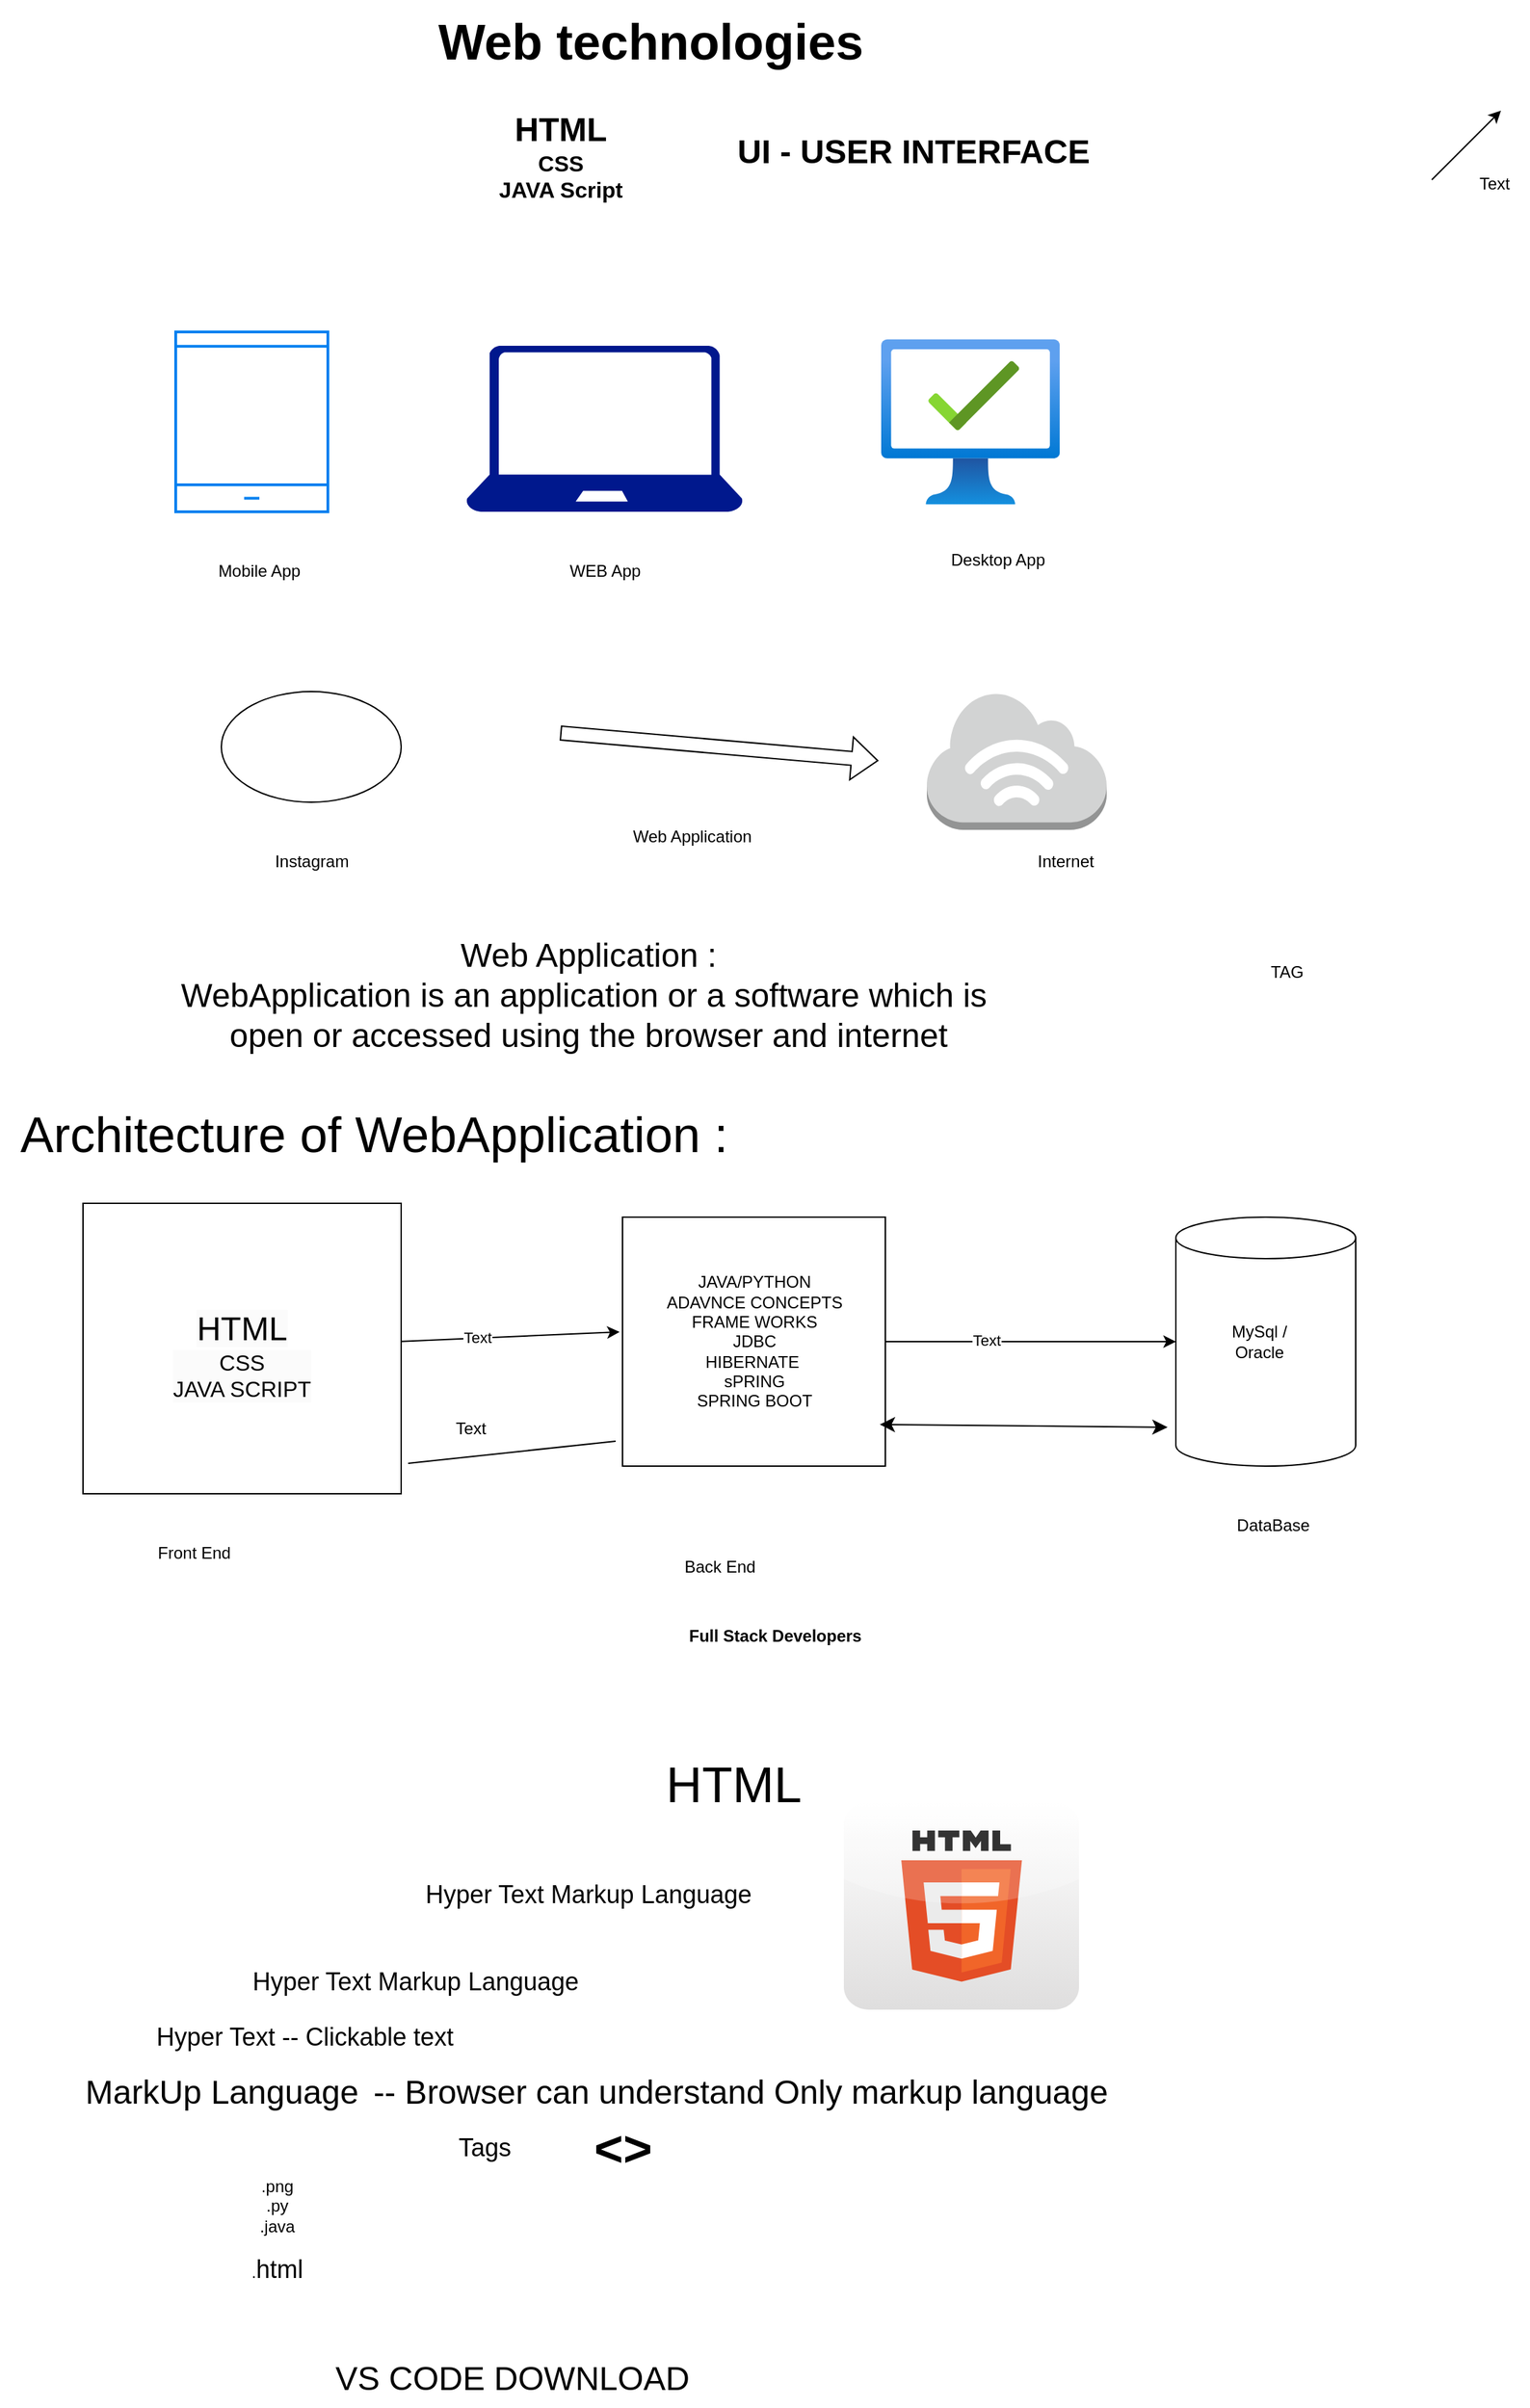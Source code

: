 <mxfile version="24.2.3" type="github">
  <diagram name="Page-1" id="SrT2Zn0eofPmMI7MjxIW">
    <mxGraphModel dx="1970" dy="468" grid="1" gridSize="10" guides="1" tooltips="1" connect="1" arrows="1" fold="1" page="1" pageScale="1" pageWidth="850" pageHeight="1100" math="0" shadow="0">
      <root>
        <mxCell id="0" />
        <mxCell id="1" parent="0" />
        <mxCell id="oNr2DgZ31ov-UDOAnurZ-1" value="&lt;b&gt;&lt;font style=&quot;font-size: 36px;&quot;&gt;&lt;font style=&quot;&quot;&gt;Web&lt;/font&gt; technologies&lt;/font&gt;&lt;/b&gt;" style="text;html=1;align=center;verticalAlign=middle;resizable=0;points=[];autosize=1;strokeColor=none;fillColor=none;fontStyle=0" vertex="1" parent="1">
          <mxGeometry x="-445" y="30" width="330" height="60" as="geometry" />
        </mxCell>
        <mxCell id="oNr2DgZ31ov-UDOAnurZ-2" value="&lt;b&gt;&lt;font style=&quot;font-size: 24px;&quot;&gt;HTML&lt;/font&gt;&lt;/b&gt;&lt;div&gt;&lt;b&gt;&lt;font size=&quot;3&quot;&gt;CSS&lt;/font&gt;&lt;/b&gt;&lt;/div&gt;&lt;div&gt;&lt;b&gt;&lt;font size=&quot;3&quot;&gt;JAVA Script&lt;/font&gt;&lt;/b&gt;&lt;/div&gt;&lt;div&gt;&lt;br&gt;&lt;/div&gt;" style="text;html=1;align=center;verticalAlign=middle;resizable=0;points=[];autosize=1;strokeColor=none;fillColor=none;fontStyle=0" vertex="1" parent="1">
          <mxGeometry x="-400" y="100" width="110" height="100" as="geometry" />
        </mxCell>
        <mxCell id="oNr2DgZ31ov-UDOAnurZ-3" value="&lt;b&gt;&lt;font style=&quot;font-size: 24px;&quot;&gt;UI - USER INTERFACE&lt;/font&gt;&lt;/b&gt;" style="text;html=1;align=center;verticalAlign=middle;resizable=0;points=[];autosize=1;strokeColor=none;fillColor=none;fontStyle=0" vertex="1" parent="1">
          <mxGeometry x="-230" y="120" width="280" height="40" as="geometry" />
        </mxCell>
        <mxCell id="oNr2DgZ31ov-UDOAnurZ-6" value="" style="endArrow=classic;html=1;rounded=0;fontStyle=0" edge="1" parent="1">
          <mxGeometry width="50" height="50" relative="1" as="geometry">
            <mxPoint x="285" y="160" as="sourcePoint" />
            <mxPoint x="335" y="110" as="targetPoint" />
          </mxGeometry>
        </mxCell>
        <mxCell id="oNr2DgZ31ov-UDOAnurZ-8" value="" style="sketch=0;aspect=fixed;pointerEvents=1;shadow=0;dashed=0;html=1;strokeColor=none;labelPosition=center;verticalLabelPosition=bottom;verticalAlign=top;align=center;fillColor=#00188D;shape=mxgraph.azure.laptop;fontStyle=0" vertex="1" parent="1">
          <mxGeometry x="-413" y="280" width="200" height="120" as="geometry" />
        </mxCell>
        <mxCell id="oNr2DgZ31ov-UDOAnurZ-9" value="" style="image;aspect=fixed;html=1;points=[];align=center;fontSize=12;image=img/lib/azure2/management_governance/Managed_Desktop.svg;fontStyle=0" vertex="1" parent="1">
          <mxGeometry x="-113.0" y="275" width="129.11" height="120" as="geometry" />
        </mxCell>
        <mxCell id="oNr2DgZ31ov-UDOAnurZ-10" value="" style="html=1;verticalLabelPosition=bottom;align=center;labelBackgroundColor=#ffffff;verticalAlign=top;strokeWidth=2;strokeColor=#0080F0;shadow=0;dashed=0;shape=mxgraph.ios7.icons.smartphone;fontStyle=0" vertex="1" parent="1">
          <mxGeometry x="-623" y="270" width="110" height="130" as="geometry" />
        </mxCell>
        <mxCell id="oNr2DgZ31ov-UDOAnurZ-11" value="Mobile App" style="text;html=1;align=center;verticalAlign=middle;resizable=0;points=[];autosize=1;strokeColor=none;fillColor=none;fontStyle=0" vertex="1" parent="1">
          <mxGeometry x="-603" y="428" width="80" height="30" as="geometry" />
        </mxCell>
        <mxCell id="oNr2DgZ31ov-UDOAnurZ-12" value="WEB App" style="text;html=1;align=center;verticalAlign=middle;resizable=0;points=[];autosize=1;strokeColor=none;fillColor=none;fontStyle=0" vertex="1" parent="1">
          <mxGeometry x="-348" y="428" width="70" height="30" as="geometry" />
        </mxCell>
        <mxCell id="oNr2DgZ31ov-UDOAnurZ-13" value="Desktop App" style="text;html=1;align=center;verticalAlign=middle;resizable=0;points=[];autosize=1;strokeColor=none;fillColor=none;fontStyle=0" vertex="1" parent="1">
          <mxGeometry x="-73.89" y="420" width="90" height="30" as="geometry" />
        </mxCell>
        <mxCell id="oNr2DgZ31ov-UDOAnurZ-15" value="" style="ellipse;whiteSpace=wrap;html=1;fontStyle=0" vertex="1" parent="1">
          <mxGeometry x="-590" y="530" width="130" height="80" as="geometry" />
        </mxCell>
        <mxCell id="oNr2DgZ31ov-UDOAnurZ-17" value="Instagram" style="text;html=1;align=center;verticalAlign=middle;resizable=0;points=[];autosize=1;strokeColor=none;fillColor=none;fontStyle=0" vertex="1" parent="1">
          <mxGeometry x="-565" y="638" width="80" height="30" as="geometry" />
        </mxCell>
        <mxCell id="oNr2DgZ31ov-UDOAnurZ-18" value="" style="outlineConnect=0;dashed=0;verticalLabelPosition=bottom;verticalAlign=top;align=center;html=1;shape=mxgraph.aws3.internet_3;fillColor=#D2D3D3;gradientColor=none;fontStyle=0" vertex="1" parent="1">
          <mxGeometry x="-80" y="530" width="130" height="100" as="geometry" />
        </mxCell>
        <mxCell id="oNr2DgZ31ov-UDOAnurZ-19" value="" style="shape=flexArrow;endArrow=classic;html=1;rounded=0;fontStyle=0" edge="1" parent="1">
          <mxGeometry width="50" height="50" relative="1" as="geometry">
            <mxPoint x="-345" y="560" as="sourcePoint" />
            <mxPoint x="-115" y="580" as="targetPoint" />
          </mxGeometry>
        </mxCell>
        <mxCell id="oNr2DgZ31ov-UDOAnurZ-20" value="Internet" style="text;html=1;align=center;verticalAlign=middle;resizable=0;points=[];autosize=1;strokeColor=none;fillColor=none;fontStyle=0" vertex="1" parent="1">
          <mxGeometry x="-10" y="638" width="60" height="30" as="geometry" />
        </mxCell>
        <mxCell id="oNr2DgZ31ov-UDOAnurZ-22" value="Web Application" style="text;html=1;align=center;verticalAlign=middle;resizable=0;points=[];autosize=1;strokeColor=none;fillColor=none;fontStyle=0" vertex="1" parent="1">
          <mxGeometry x="-305" y="620" width="110" height="30" as="geometry" />
        </mxCell>
        <mxCell id="oNr2DgZ31ov-UDOAnurZ-23" value="&lt;font style=&quot;font-size: 24px;&quot;&gt;Web Application :&lt;/font&gt;&lt;div&gt;&lt;font style=&quot;font-size: 24px;&quot;&gt;WebApplication is an application or a software which is&amp;nbsp;&lt;/font&gt;&lt;div&gt;&lt;font style=&quot;font-size: 24px;&quot;&gt;open or accessed using the browser and internet&lt;/font&gt;&lt;/div&gt;&lt;/div&gt;" style="text;html=1;align=center;verticalAlign=middle;resizable=0;points=[];autosize=1;strokeColor=none;fillColor=none;fontStyle=0" vertex="1" parent="1">
          <mxGeometry x="-630" y="700" width="610" height="100" as="geometry" />
        </mxCell>
        <mxCell id="oNr2DgZ31ov-UDOAnurZ-26" value="&lt;font style=&quot;font-size: 36px;&quot;&gt;Architecture of WebApplication :&lt;/font&gt;" style="text;html=1;align=center;verticalAlign=middle;resizable=0;points=[];autosize=1;strokeColor=none;fillColor=none;fontStyle=0" vertex="1" parent="1">
          <mxGeometry x="-750" y="820" width="540" height="60" as="geometry" />
        </mxCell>
        <mxCell id="oNr2DgZ31ov-UDOAnurZ-28" value="&lt;font style=&quot;font-size: 24px;&quot;&gt;&lt;br&gt;&lt;span style=&quot;color: rgb(0, 0, 0); font-family: Helvetica; font-variant-ligatures: normal; font-variant-caps: normal; font-weight: 400; letter-spacing: normal; orphans: 2; text-align: center; text-indent: 0px; text-transform: none; widows: 2; word-spacing: 0px; -webkit-text-stroke-width: 0px; white-space: nowrap; background-color: rgb(251, 251, 251); text-decoration-thickness: initial; text-decoration-style: initial; text-decoration-color: initial; float: none; display: inline !important;&quot;&gt;HTML&lt;/span&gt;&lt;/font&gt;&lt;div style=&quot;forced-color-adjust: none; color: rgb(0, 0, 0); font-family: Helvetica; font-variant-ligatures: normal; font-variant-caps: normal; font-weight: 400; letter-spacing: normal; orphans: 2; text-align: center; text-indent: 0px; text-transform: none; widows: 2; word-spacing: 0px; -webkit-text-stroke-width: 0px; white-space: nowrap; background-color: rgb(251, 251, 251); text-decoration-thickness: initial; text-decoration-style: initial; text-decoration-color: initial;&quot;&gt;&lt;font size=&quot;3&quot;&gt;CSS&lt;/font&gt;&lt;/div&gt;&lt;div style=&quot;forced-color-adjust: none; color: rgb(0, 0, 0); font-family: Helvetica; font-variant-ligatures: normal; font-variant-caps: normal; font-weight: 400; letter-spacing: normal; orphans: 2; text-align: center; text-indent: 0px; text-transform: none; widows: 2; word-spacing: 0px; -webkit-text-stroke-width: 0px; white-space: nowrap; background-color: rgb(251, 251, 251); text-decoration-thickness: initial; text-decoration-style: initial; text-decoration-color: initial;&quot;&gt;&lt;font size=&quot;3&quot;&gt;JAVA SCRIPT&lt;/font&gt;&lt;/div&gt;&lt;font size=&quot;3&quot;&gt;&lt;br&gt;&lt;/font&gt;" style="rounded=0;whiteSpace=wrap;html=1;fontStyle=0" vertex="1" parent="1">
          <mxGeometry x="-690" y="900" width="230" height="210" as="geometry" />
        </mxCell>
        <mxCell id="oNr2DgZ31ov-UDOAnurZ-29" value="" style="whiteSpace=wrap;html=1;fontStyle=0" vertex="1" parent="1">
          <mxGeometry x="-300" y="910" width="190" height="180" as="geometry" />
        </mxCell>
        <mxCell id="oNr2DgZ31ov-UDOAnurZ-30" value="" style="shape=cylinder3;whiteSpace=wrap;html=1;boundedLbl=1;backgroundOutline=1;size=15;fontStyle=0" vertex="1" parent="1">
          <mxGeometry x="100" y="910" width="130" height="180" as="geometry" />
        </mxCell>
        <mxCell id="oNr2DgZ31ov-UDOAnurZ-31" value="Front End" style="text;html=1;align=center;verticalAlign=middle;resizable=0;points=[];autosize=1;strokeColor=none;fillColor=none;fontStyle=0" vertex="1" parent="1">
          <mxGeometry x="-650" y="1138" width="80" height="30" as="geometry" />
        </mxCell>
        <mxCell id="oNr2DgZ31ov-UDOAnurZ-32" value="Back End" style="text;html=1;align=center;verticalAlign=middle;resizable=0;points=[];autosize=1;strokeColor=none;fillColor=none;fontStyle=0" vertex="1" parent="1">
          <mxGeometry x="-265" y="1148" width="70" height="30" as="geometry" />
        </mxCell>
        <mxCell id="oNr2DgZ31ov-UDOAnurZ-33" value="DataBase" style="text;html=1;align=center;verticalAlign=middle;resizable=0;points=[];autosize=1;strokeColor=none;fillColor=none;fontStyle=0" vertex="1" parent="1">
          <mxGeometry x="130" y="1118" width="80" height="30" as="geometry" />
        </mxCell>
        <mxCell id="oNr2DgZ31ov-UDOAnurZ-35" value="JAVA/PYTHON&lt;div&gt;ADAVNCE CONCEPTS&lt;/div&gt;&lt;div&gt;FRAME WORKS&lt;/div&gt;&lt;div&gt;JDBC&lt;/div&gt;&lt;div&gt;HIBERNATE&amp;nbsp;&lt;/div&gt;&lt;div&gt;sPRING&lt;/div&gt;&lt;div&gt;SPRING BOOT&lt;/div&gt;" style="text;html=1;align=center;verticalAlign=middle;resizable=0;points=[];autosize=1;strokeColor=none;fillColor=none;fontStyle=0" vertex="1" parent="1">
          <mxGeometry x="-280" y="945" width="150" height="110" as="geometry" />
        </mxCell>
        <mxCell id="oNr2DgZ31ov-UDOAnurZ-36" value="MySql /&lt;div&gt;Oracle&lt;/div&gt;" style="text;html=1;align=center;verticalAlign=middle;resizable=0;points=[];autosize=1;strokeColor=none;fillColor=none;fontStyle=0" vertex="1" parent="1">
          <mxGeometry x="130" y="980" width="60" height="40" as="geometry" />
        </mxCell>
        <mxCell id="oNr2DgZ31ov-UDOAnurZ-37" value="" style="endArrow=classic;html=1;rounded=0;entryX=-0.011;entryY=0.461;entryDx=0;entryDy=0;entryPerimeter=0;fontStyle=0" edge="1" parent="1" source="oNr2DgZ31ov-UDOAnurZ-28" target="oNr2DgZ31ov-UDOAnurZ-29">
          <mxGeometry width="50" height="50" relative="1" as="geometry">
            <mxPoint x="-250" y="1120" as="sourcePoint" />
            <mxPoint x="-200" y="1070" as="targetPoint" />
          </mxGeometry>
        </mxCell>
        <mxCell id="oNr2DgZ31ov-UDOAnurZ-38" value="Text" style="edgeLabel;html=1;align=center;verticalAlign=middle;resizable=0;points=[];fontStyle=0" vertex="1" connectable="0" parent="oNr2DgZ31ov-UDOAnurZ-37">
          <mxGeometry x="-0.303" y="1" relative="1" as="geometry">
            <mxPoint as="offset" />
          </mxGeometry>
        </mxCell>
        <mxCell id="oNr2DgZ31ov-UDOAnurZ-39" value="" style="endArrow=classic;html=1;rounded=0;entryX=0;entryY=0.5;entryDx=0;entryDy=0;entryPerimeter=0;exitX=1;exitY=0.5;exitDx=0;exitDy=0;fontStyle=0" edge="1" parent="1" source="oNr2DgZ31ov-UDOAnurZ-29" target="oNr2DgZ31ov-UDOAnurZ-30">
          <mxGeometry width="50" height="50" relative="1" as="geometry">
            <mxPoint x="-90" y="1010" as="sourcePoint" />
            <mxPoint x="68" y="1003" as="targetPoint" />
          </mxGeometry>
        </mxCell>
        <mxCell id="oNr2DgZ31ov-UDOAnurZ-40" value="Text" style="edgeLabel;html=1;align=center;verticalAlign=middle;resizable=0;points=[];fontStyle=0" vertex="1" connectable="0" parent="oNr2DgZ31ov-UDOAnurZ-39">
          <mxGeometry x="-0.303" y="1" relative="1" as="geometry">
            <mxPoint as="offset" />
          </mxGeometry>
        </mxCell>
        <mxCell id="oNr2DgZ31ov-UDOAnurZ-41" value="Text" style="text;html=1;align=center;verticalAlign=middle;resizable=0;points=[];autosize=1;strokeColor=none;fillColor=none;fontStyle=0" vertex="1" parent="1">
          <mxGeometry x="-435" y="1048" width="50" height="30" as="geometry" />
        </mxCell>
        <mxCell id="oNr2DgZ31ov-UDOAnurZ-42" value="" style="endArrow=none;html=1;rounded=0;exitX=1.022;exitY=0.895;exitDx=0;exitDy=0;exitPerimeter=0;entryX=-0.026;entryY=0.9;entryDx=0;entryDy=0;entryPerimeter=0;fontStyle=0" edge="1" parent="1" source="oNr2DgZ31ov-UDOAnurZ-28" target="oNr2DgZ31ov-UDOAnurZ-29">
          <mxGeometry width="50" height="50" relative="1" as="geometry">
            <mxPoint x="-260" y="1120" as="sourcePoint" />
            <mxPoint x="-210" y="1070" as="targetPoint" />
          </mxGeometry>
        </mxCell>
        <mxCell id="oNr2DgZ31ov-UDOAnurZ-43" value="" style="edgeStyle=none;orthogonalLoop=1;jettySize=auto;html=1;endArrow=classic;startArrow=classic;endSize=8;startSize=8;rounded=0;entryX=-0.046;entryY=0.844;entryDx=0;entryDy=0;entryPerimeter=0;fontStyle=0" edge="1" parent="1" target="oNr2DgZ31ov-UDOAnurZ-30">
          <mxGeometry width="100" relative="1" as="geometry">
            <mxPoint x="-114.02" y="1059.92" as="sourcePoint" />
            <mxPoint x="130.0" y="1055" as="targetPoint" />
            <Array as="points" />
          </mxGeometry>
        </mxCell>
        <mxCell id="oNr2DgZ31ov-UDOAnurZ-45" value="&lt;b&gt;Full Stack Developers&lt;/b&gt;" style="text;html=1;align=center;verticalAlign=middle;resizable=0;points=[];autosize=1;strokeColor=none;fillColor=none;fontStyle=0" vertex="1" parent="1">
          <mxGeometry x="-265" y="1198" width="150" height="30" as="geometry" />
        </mxCell>
        <mxCell id="oNr2DgZ31ov-UDOAnurZ-46" value="&lt;font style=&quot;font-size: 36px;&quot;&gt;HTML&lt;/font&gt;" style="text;html=1;align=center;verticalAlign=middle;resizable=0;points=[];autosize=1;strokeColor=none;fillColor=none;fontStyle=0" vertex="1" parent="1">
          <mxGeometry x="-280" y="1290" width="120" height="60" as="geometry" />
        </mxCell>
        <mxCell id="oNr2DgZ31ov-UDOAnurZ-47" value="&lt;font style=&quot;font-size: 18px;&quot;&gt;Hyper Text Markup Language&lt;/font&gt;" style="text;html=1;align=center;verticalAlign=middle;resizable=0;points=[];autosize=1;strokeColor=none;fillColor=none;fontStyle=0" vertex="1" parent="1">
          <mxGeometry x="-455" y="1380" width="260" height="40" as="geometry" />
        </mxCell>
        <mxCell id="oNr2DgZ31ov-UDOAnurZ-48" value="&lt;span style=&quot;font-size: 18px;&quot;&gt;Hyper Text Markup Language&lt;/span&gt;" style="text;html=1;align=center;verticalAlign=middle;resizable=0;points=[];autosize=1;strokeColor=none;fillColor=none;fontStyle=0" vertex="1" parent="1">
          <mxGeometry x="-580" y="1443" width="260" height="40" as="geometry" />
        </mxCell>
        <mxCell id="oNr2DgZ31ov-UDOAnurZ-49" value="&lt;font style=&quot;font-size: 18px;&quot;&gt;Hyper Text -- Clickable text&lt;/font&gt;" style="text;html=1;align=center;verticalAlign=middle;resizable=0;points=[];autosize=1;strokeColor=none;fillColor=none;fontStyle=0" vertex="1" parent="1">
          <mxGeometry x="-650" y="1483" width="240" height="40" as="geometry" />
        </mxCell>
        <mxCell id="oNr2DgZ31ov-UDOAnurZ-50" value="&lt;font style=&quot;font-size: 24px;&quot;&gt;MarkUp Language&lt;/font&gt;" style="text;html=1;align=center;verticalAlign=middle;resizable=0;points=[];autosize=1;strokeColor=none;fillColor=none;fontStyle=0" vertex="1" parent="1">
          <mxGeometry x="-700" y="1523" width="220" height="40" as="geometry" />
        </mxCell>
        <mxCell id="oNr2DgZ31ov-UDOAnurZ-52" value="&lt;font style=&quot;font-size: 24px;&quot;&gt;-- Browser can understand Only markup language&lt;/font&gt;" style="text;html=1;align=center;verticalAlign=middle;resizable=0;points=[];autosize=1;strokeColor=none;fillColor=none;fontStyle=0" vertex="1" parent="1">
          <mxGeometry x="-490" y="1523" width="550" height="40" as="geometry" />
        </mxCell>
        <mxCell id="oNr2DgZ31ov-UDOAnurZ-53" value="&lt;font style=&quot;font-size: 18px;&quot;&gt;Tags&lt;/font&gt;" style="text;html=1;align=center;verticalAlign=middle;resizable=0;points=[];autosize=1;strokeColor=none;fillColor=none;fontStyle=0" vertex="1" parent="1">
          <mxGeometry x="-430" y="1563" width="60" height="40" as="geometry" />
        </mxCell>
        <mxCell id="oNr2DgZ31ov-UDOAnurZ-54" value="&lt;b&gt;&lt;font style=&quot;font-size: 36px;&quot;&gt;&amp;lt;&amp;gt;&lt;/font&gt;&lt;/b&gt;" style="text;html=1;align=center;verticalAlign=middle;resizable=0;points=[];autosize=1;strokeColor=none;fillColor=none;fontStyle=0" vertex="1" parent="1">
          <mxGeometry x="-335" y="1553" width="70" height="60" as="geometry" />
        </mxCell>
        <mxCell id="oNr2DgZ31ov-UDOAnurZ-55" value=".png&lt;div&gt;.py&lt;/div&gt;&lt;div&gt;.java&lt;/div&gt;&lt;div&gt;&lt;br&gt;&lt;/div&gt;&lt;div&gt;.&lt;font style=&quot;font-size: 18px;&quot;&gt;html&lt;/font&gt;&lt;/div&gt;" style="text;html=1;align=center;verticalAlign=middle;resizable=0;points=[];autosize=1;strokeColor=none;fillColor=none;fontStyle=0" vertex="1" parent="1">
          <mxGeometry x="-580" y="1598" width="60" height="90" as="geometry" />
        </mxCell>
        <mxCell id="oNr2DgZ31ov-UDOAnurZ-56" value="" style="dashed=0;outlineConnect=0;html=1;align=center;labelPosition=center;verticalLabelPosition=bottom;verticalAlign=top;shape=mxgraph.webicons.html5;gradientColor=#DFDEDE;fontStyle=0" vertex="1" parent="1">
          <mxGeometry x="-140" y="1333" width="170" height="150" as="geometry" />
        </mxCell>
        <mxCell id="oNr2DgZ31ov-UDOAnurZ-57" value="&lt;font style=&quot;font-size: 24px;&quot;&gt;VS CODE DOWNLOAD&lt;/font&gt;" style="text;html=1;align=center;verticalAlign=middle;resizable=0;points=[];autosize=1;strokeColor=none;fillColor=none;fontStyle=0" vertex="1" parent="1">
          <mxGeometry x="-520" y="1730" width="280" height="40" as="geometry" />
        </mxCell>
        <mxCell id="oNr2DgZ31ov-UDOAnurZ-58" value="Text" style="text;html=1;align=center;verticalAlign=middle;resizable=0;points=[];autosize=1;strokeColor=none;fillColor=none;fontStyle=0" vertex="1" parent="1">
          <mxGeometry x="305" y="148" width="50" height="30" as="geometry" />
        </mxCell>
        <mxCell id="oNr2DgZ31ov-UDOAnurZ-62" value="" style="shape=image;html=1;verticalAlign=top;verticalLabelPosition=bottom;labelBackgroundColor=#ffffff;imageAspect=0;aspect=fixed;image=https://cdn2.iconfinder.com/data/icons/publicons/64/html-128.png" vertex="1" parent="1">
          <mxGeometry x="19.11" y="700" width="130" height="130" as="geometry" />
        </mxCell>
        <mxCell id="oNr2DgZ31ov-UDOAnurZ-63" value="TAG" style="text;html=1;align=center;verticalAlign=middle;resizable=0;points=[];autosize=1;strokeColor=none;fillColor=none;" vertex="1" parent="1">
          <mxGeometry x="155" y="718" width="50" height="30" as="geometry" />
        </mxCell>
      </root>
    </mxGraphModel>
  </diagram>
</mxfile>
